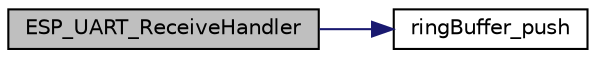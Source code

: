 digraph "ESP_UART_ReceiveHandler"
{
 // LATEX_PDF_SIZE
  edge [fontname="Helvetica",fontsize="10",labelfontname="Helvetica",labelfontsize="10"];
  node [fontname="Helvetica",fontsize="10",shape=record];
  rankdir="LR";
  Node1 [label="ESP_UART_ReceiveHandler",height=0.2,width=0.4,color="black", fillcolor="grey75", style="filled", fontcolor="black",tooltip="This function is used to pass the UART receive data to the ring buffer."];
  Node1 -> Node2 [color="midnightblue",fontsize="10",style="solid",fontname="Helvetica"];
  Node2 [label="ringBuffer_push",height=0.2,width=0.4,color="black", fillcolor="white", style="filled",URL="$ring__buffer_8c.html#ae864267e4a1ec716e7c3df27a24061e6",tooltip="Write data into the buffer."];
}
